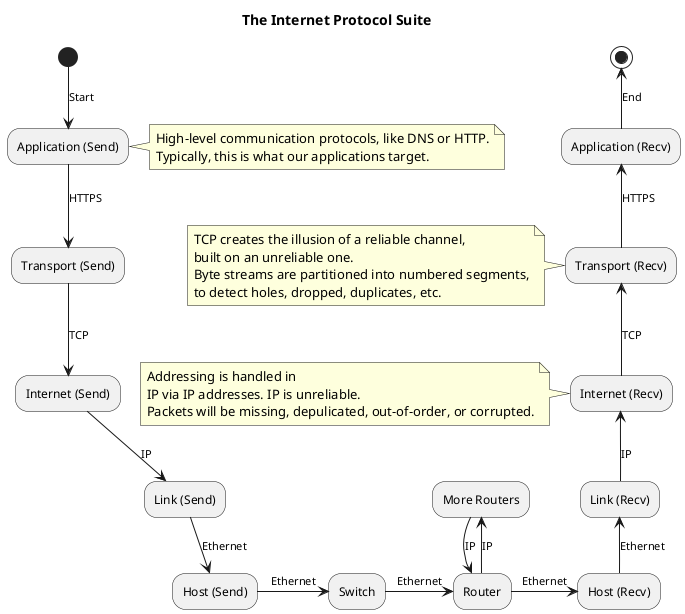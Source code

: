 @startuml ip-protocol-suite

title The Internet Protocol Suite

(*) -down->[Start] "Application (Send)"
note right
  High-level communication protocols, like DNS or HTTP.
  Typically, this is what our applications target.
end note
-down->[HTTPS] "Transport (Send)"
-down->[TCP] "Internet (Send)"
-down->[IP] "Link (Send)"
-down->[Ethernet] "Host (Send)"
-right->[Ethernet] "Switch"
-right->[Ethernet] "Router"
-up->[IP] "More Routers"
-down->[IP] "Router"
-right->[Ethernet] "Host (Recv)"
-up->[Ethernet] "Link (Recv)"
-up->[IP] "Internet (Recv)"
note left
  Addressing is handled in
  IP via IP addresses. IP is unreliable.
  Packets will be missing, depulicated, out-of-order, or corrupted.
end note
-up->[TCP] "Transport (Recv)"
note left
  TCP creates the illusion of a reliable channel,
  built on an unreliable one.
  Byte streams are partitioned into numbered segments,
  to detect holes, dropped, duplicates, etc.
end note
-up->[HTTPS] "Application (Recv)"
-up->[End] (*)
@enduml